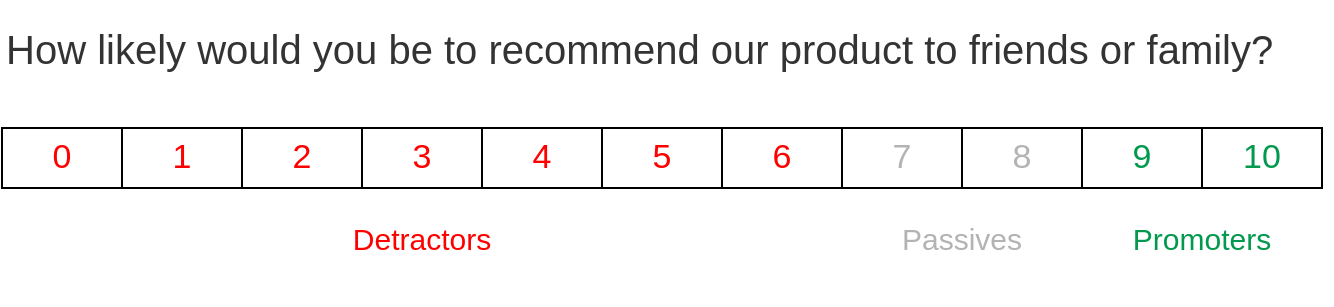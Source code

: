 <mxGraphModel dx="1502" dy="670" grid="1" gridSize="10" guides="1" tooltips="1" connect="1" arrows="1" fold="1" page="1" pageScale="1" pageWidth="850" pageHeight="1100" background="#ffffff"><root><mxCell id="0"/><mxCell id="1" parent="0"/><mxCell id="3" value="&lt;font style=&quot;font-size: 17px&quot;&gt;1&lt;/font&gt;" style="rounded=0;whiteSpace=wrap;html=1;fontColor=#FF0000;" parent="1" vertex="1"><mxGeometry x="155" y="90" width="60" height="30" as="geometry"/></mxCell><mxCell id="4" value="&lt;font style=&quot;font-size: 17px&quot;&gt;2&lt;/font&gt;" style="rounded=0;whiteSpace=wrap;html=1;fontColor=#FF0000;" parent="1" vertex="1"><mxGeometry x="215" y="90" width="60" height="30" as="geometry"/></mxCell><mxCell id="5" value="&lt;font style=&quot;font-size: 17px&quot;&gt;3&lt;/font&gt;" style="rounded=0;whiteSpace=wrap;html=1;fontColor=#FF0000;" parent="1" vertex="1"><mxGeometry x="275" y="90" width="60" height="30" as="geometry"/></mxCell><mxCell id="6" value="&lt;font style=&quot;font-size: 17px&quot;&gt;4&lt;/font&gt;" style="rounded=0;whiteSpace=wrap;html=1;fontColor=#FF0000;" parent="1" vertex="1"><mxGeometry x="335" y="90" width="60" height="30" as="geometry"/></mxCell><mxCell id="8" value="&lt;font style=&quot;font-size: 17px&quot;&gt;5&lt;/font&gt;" style="rounded=0;whiteSpace=wrap;html=1;fontColor=#FF0000;" parent="1" vertex="1"><mxGeometry x="395" y="90" width="60" height="30" as="geometry"/></mxCell><mxCell id="9" value="&lt;font style=&quot;font-size: 17px&quot;&gt;6&lt;/font&gt;" style="rounded=0;whiteSpace=wrap;html=1;fontColor=#FF0000;" parent="1" vertex="1"><mxGeometry x="455" y="90" width="60" height="30" as="geometry"/></mxCell><mxCell id="10" value="&lt;font style=&quot;font-size: 17px&quot;&gt;7&lt;/font&gt;" style="rounded=0;whiteSpace=wrap;html=1;fontColor=#B3B3B3;" parent="1" vertex="1"><mxGeometry x="515" y="90" width="60" height="30" as="geometry"/></mxCell><mxCell id="11" value="&lt;font style=&quot;font-size: 17px&quot;&gt;8&lt;/font&gt;" style="rounded=0;whiteSpace=wrap;html=1;fontColor=#B3B3B3;" parent="1" vertex="1"><mxGeometry x="575" y="90" width="60" height="30" as="geometry"/></mxCell><mxCell id="12" value="&lt;font style=&quot;font-size: 17px&quot;&gt;10&lt;/font&gt;" style="rounded=0;whiteSpace=wrap;html=1;fontColor=#00994D;" parent="1" vertex="1"><mxGeometry x="695" y="90" width="60" height="30" as="geometry"/></mxCell><mxCell id="13" value="&lt;font style=&quot;font-size: 17px&quot;&gt;9&lt;/font&gt;" style="rounded=0;whiteSpace=wrap;html=1;fontColor=#00994D;" parent="1" vertex="1"><mxGeometry x="635" y="90" width="60" height="30" as="geometry"/></mxCell><mxCell id="16" value="Detractors" style="text;html=1;strokeColor=none;fillColor=none;align=center;verticalAlign=middle;whiteSpace=wrap;rounded=0;fontSize=15;fontColor=#FF0000;fontStyle=0" parent="1" vertex="1"><mxGeometry x="265" y="120" width="80" height="50" as="geometry"/></mxCell><mxCell id="18" value="&lt;font style=&quot;font-size: 17px&quot;&gt;0&lt;/font&gt;" style="rounded=0;whiteSpace=wrap;html=1;fontColor=#FF0000;" parent="1" vertex="1"><mxGeometry x="95" y="90" width="60" height="30" as="geometry"/></mxCell><mxCell id="19" style="edgeStyle=orthogonalEdgeStyle;rounded=0;html=1;exitX=0.75;exitY=0;entryX=0.75;entryY=0;jettySize=auto;orthogonalLoop=1;fontSize=15;fontColor=#009900;" parent="1" edge="1"><mxGeometry relative="1" as="geometry"><mxPoint x="145" y="34" as="sourcePoint"/><mxPoint x="145" y="34" as="targetPoint"/></mxGeometry></mxCell><mxCell id="25" value="Passives" style="text;html=1;strokeColor=none;fillColor=none;align=center;verticalAlign=middle;whiteSpace=wrap;rounded=0;fontSize=15;fontColor=#B3B3B3;fontStyle=0" parent="1" vertex="1"><mxGeometry x="535" y="120" width="80" height="50" as="geometry"/></mxCell><mxCell id="26" value="Promoters" style="text;html=1;strokeColor=none;fillColor=none;align=center;verticalAlign=middle;whiteSpace=wrap;rounded=0;fontSize=15;fontColor=#00994D;fontStyle=0" parent="1" vertex="1"><mxGeometry x="655" y="120" width="80" height="50" as="geometry"/></mxCell><mxCell id="27" style="edgeStyle=orthogonalEdgeStyle;rounded=0;html=1;exitX=0.5;exitY=1;entryX=0.5;entryY=1;jettySize=auto;orthogonalLoop=1;fontSize=15;fontColor=#333333;" parent="1" source="16" target="16" edge="1"><mxGeometry relative="1" as="geometry"/></mxCell><mxCell id="28" style="edgeStyle=orthogonalEdgeStyle;rounded=0;html=1;exitX=0.5;exitY=1;entryX=0.5;entryY=1;jettySize=auto;orthogonalLoop=1;fontSize=15;fontColor=#FF0000;fontStyle=1" parent="1" source="25" target="25" edge="1"><mxGeometry relative="1" as="geometry"/></mxCell><mxCell id="29" value="How likely would you be to recommend our product to friends or family?" style="text;html=1;strokeColor=none;fillColor=none;align=left;verticalAlign=middle;whiteSpace=wrap;rounded=0;fontSize=20;fontColor=#333333;" parent="1" vertex="1"><mxGeometry x="95" y="40" width="665" height="20" as="geometry"/></mxCell><mxCell id="31" style="edgeStyle=orthogonalEdgeStyle;rounded=0;html=1;exitX=0;exitY=0.25;entryX=0;entryY=0.25;jettySize=auto;orthogonalLoop=1;fontSize=20;fontColor=#FF0000;" parent="1" source="8" target="8" edge="1"><mxGeometry relative="1" as="geometry"/></mxCell></root></mxGraphModel>